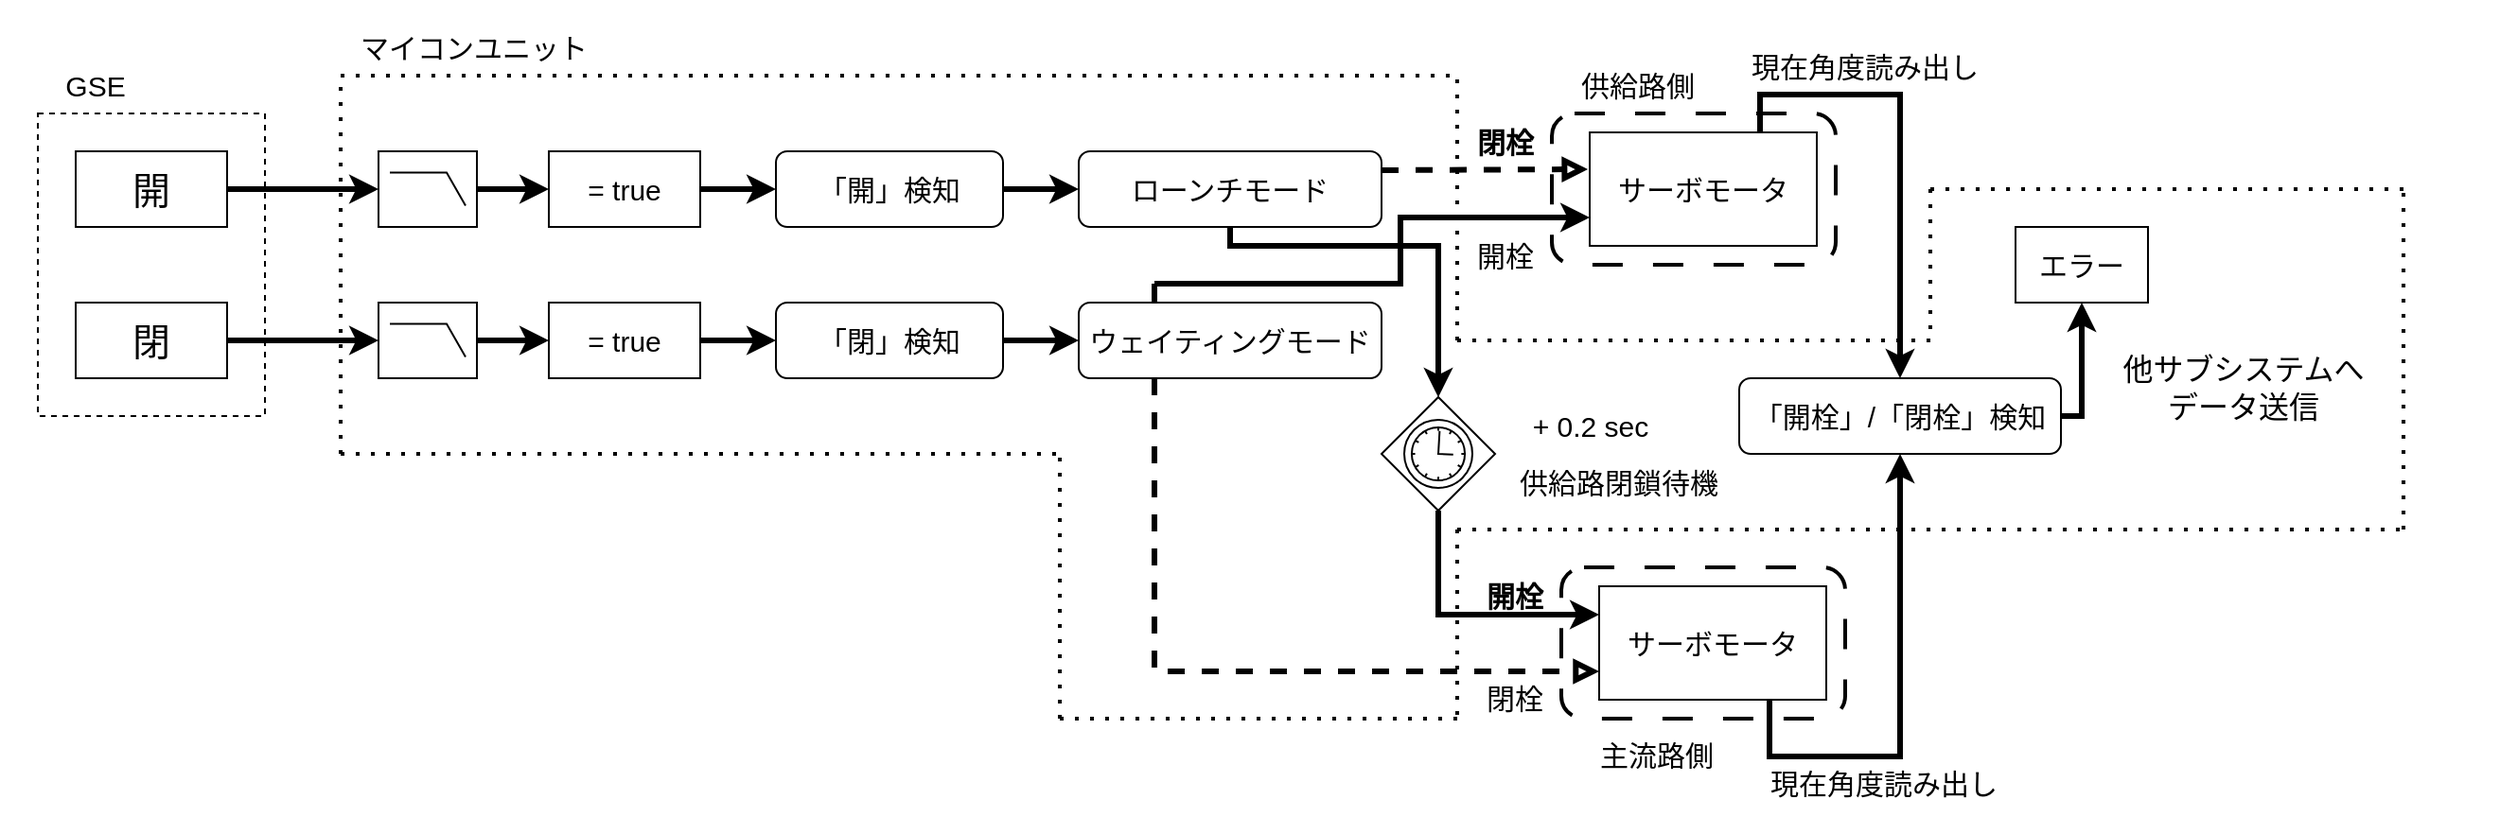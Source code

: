 <mxfile>
    <diagram id="IizSbVGATayDMfFOChP5" name="ページ1">
        <mxGraphModel dx="852" dy="517" grid="1" gridSize="10" guides="1" tooltips="1" connect="1" arrows="1" fold="1" page="1" pageScale="1" pageWidth="1169" pageHeight="827" background="#ffffff" math="0" shadow="0">
            <root>
                <mxCell id="0"/>
                <mxCell id="1" parent="0"/>
                <mxCell id="69" value="" style="rounded=0;whiteSpace=wrap;html=1;strokeColor=none;movable=0;resizable=0;rotatable=0;deletable=0;editable=0;locked=1;connectable=0;" parent="1" vertex="1">
                    <mxGeometry x="80" width="1320" height="440" as="geometry"/>
                </mxCell>
                <mxCell id="46" style="edgeStyle=elbowEdgeStyle;rounded=0;jumpSize=6;html=1;entryX=0.5;entryY=1;entryDx=0;entryDy=0;strokeWidth=3;fontSize=15;fontColor=#4D9900;endArrow=classic;endFill=1;exitX=0.75;exitY=1;exitDx=0;exitDy=0;" parent="1" source="37" target="43" edge="1">
                    <mxGeometry relative="1" as="geometry">
                        <mxPoint x="650" y="420" as="targetPoint"/>
                        <Array as="points">
                            <mxPoint x="970" y="400"/>
                        </Array>
                    </mxGeometry>
                </mxCell>
                <mxCell id="38" value="" style="rounded=1;whiteSpace=wrap;html=1;fontSize=15;fillColor=none;dashed=1;strokeWidth=2;dashPattern=8 8;" parent="1" vertex="1">
                    <mxGeometry x="905" y="300" width="150" height="80" as="geometry"/>
                </mxCell>
                <mxCell id="17" value="" style="rounded=1;whiteSpace=wrap;html=1;fontSize=15;fillColor=none;dashed=1;strokeWidth=2;dashPattern=8 8;" parent="1" vertex="1">
                    <mxGeometry x="900" y="60" width="150" height="80" as="geometry"/>
                </mxCell>
                <mxCell id="4" value="" style="rounded=0;whiteSpace=wrap;html=1;fontSize=20;fillColor=none;dashed=1;movable=0;resizable=0;rotatable=0;deletable=0;editable=0;connectable=0;" parent="1" vertex="1">
                    <mxGeometry x="100" y="60" width="120" height="160" as="geometry"/>
                </mxCell>
                <mxCell id="6" style="edgeStyle=none;html=1;fontSize=20;endArrow=classic;endFill=1;strokeWidth=3;" parent="1" source="2" edge="1">
                    <mxGeometry relative="1" as="geometry">
                        <mxPoint x="280" y="100" as="targetPoint"/>
                    </mxGeometry>
                </mxCell>
                <mxCell id="2" value="&lt;font style=&quot;font-size: 20px;&quot;&gt;開&lt;/font&gt;" style="rounded=0;whiteSpace=wrap;html=1;" parent="1" vertex="1">
                    <mxGeometry x="120" y="80" width="80" height="40" as="geometry"/>
                </mxCell>
                <mxCell id="7" style="edgeStyle=none;html=1;fontSize=20;strokeWidth=3;" parent="1" source="3" edge="1">
                    <mxGeometry relative="1" as="geometry">
                        <mxPoint x="280" y="180" as="targetPoint"/>
                    </mxGeometry>
                </mxCell>
                <mxCell id="3" value="&lt;span style=&quot;font-size: 20px;&quot;&gt;閉&lt;/span&gt;" style="rounded=0;whiteSpace=wrap;html=1;" parent="1" vertex="1">
                    <mxGeometry x="120" y="160" width="80" height="40" as="geometry"/>
                </mxCell>
                <mxCell id="23" style="edgeStyle=elbowEdgeStyle;rounded=0;elbow=vertical;html=1;entryX=0;entryY=0.5;entryDx=0;entryDy=0;strokeWidth=3;fontSize=15;endArrow=classic;endFill=1;" parent="1" source="8" target="21" edge="1">
                    <mxGeometry relative="1" as="geometry"/>
                </mxCell>
                <mxCell id="8" value="" style="verticalLabelPosition=bottom;shadow=0;dashed=0;align=center;html=1;verticalAlign=top;shape=mxgraph.electrical.logic_gates.lowpass_filter;fontSize=20;fillColor=none;" parent="1" vertex="1">
                    <mxGeometry x="280" y="160" width="52" height="40" as="geometry"/>
                </mxCell>
                <mxCell id="22" style="edgeStyle=elbowEdgeStyle;rounded=0;elbow=vertical;html=1;entryX=0;entryY=0.5;entryDx=0;entryDy=0;strokeWidth=3;fontSize=15;endArrow=classic;endFill=1;" parent="1" source="9" target="13" edge="1">
                    <mxGeometry relative="1" as="geometry"/>
                </mxCell>
                <mxCell id="9" value="" style="verticalLabelPosition=bottom;shadow=0;dashed=0;align=center;html=1;verticalAlign=top;shape=mxgraph.electrical.logic_gates.lowpass_filter;fontSize=20;fillColor=none;" parent="1" vertex="1">
                    <mxGeometry x="280" y="80" width="52" height="40" as="geometry"/>
                </mxCell>
                <mxCell id="24" style="edgeStyle=elbowEdgeStyle;rounded=0;elbow=vertical;html=1;entryX=0;entryY=0.5;entryDx=0;entryDy=0;strokeWidth=3;fontSize=15;endArrow=classic;endFill=1;" parent="1" source="13" target="14" edge="1">
                    <mxGeometry relative="1" as="geometry"/>
                </mxCell>
                <mxCell id="13" value="= true" style="rounded=0;whiteSpace=wrap;html=1;fontSize=15;fillColor=default;" parent="1" vertex="1">
                    <mxGeometry x="370" y="80" width="80" height="40" as="geometry"/>
                </mxCell>
                <mxCell id="25" style="edgeStyle=elbowEdgeStyle;rounded=0;elbow=vertical;html=1;entryX=0;entryY=0.5;entryDx=0;entryDy=0;strokeWidth=3;fontSize=15;endArrow=classic;endFill=1;" parent="1" source="14" target="15" edge="1">
                    <mxGeometry relative="1" as="geometry"/>
                </mxCell>
                <mxCell id="14" value="「開」検知" style="rounded=1;whiteSpace=wrap;html=1;fontSize=15;fillColor=default;" parent="1" vertex="1">
                    <mxGeometry x="490" y="80" width="120" height="40" as="geometry"/>
                </mxCell>
                <mxCell id="19" style="edgeStyle=elbowEdgeStyle;html=1;strokeWidth=3;fontSize=15;endArrow=block;endFill=0;rounded=0;elbow=vertical;exitX=1;exitY=0.25;exitDx=0;exitDy=0;entryX=-0.008;entryY=0.316;entryDx=0;entryDy=0;entryPerimeter=0;dashed=1;" parent="1" source="15" target="16" edge="1">
                    <mxGeometry relative="1" as="geometry">
                        <mxPoint x="860" y="88" as="targetPoint"/>
                        <mxPoint x="930" y="84.857" as="sourcePoint"/>
                    </mxGeometry>
                </mxCell>
                <mxCell id="30" style="edgeStyle=elbowEdgeStyle;rounded=0;elbow=vertical;html=1;strokeWidth=3;fontSize=15;endArrow=classic;endFill=1;entryX=0.5;entryY=0;entryDx=0;entryDy=0;entryPerimeter=0;" parent="1" source="15" target="31" edge="1">
                    <mxGeometry relative="1" as="geometry">
                        <mxPoint x="840" y="190" as="targetPoint"/>
                        <Array as="points">
                            <mxPoint x="730" y="130"/>
                        </Array>
                    </mxGeometry>
                </mxCell>
                <mxCell id="15" value="ローンチモード" style="rounded=1;whiteSpace=wrap;html=1;fontSize=15;" parent="1" vertex="1">
                    <mxGeometry x="650" y="80" width="160" height="40" as="geometry"/>
                </mxCell>
                <mxCell id="45" style="edgeStyle=elbowEdgeStyle;rounded=0;jumpSize=6;html=1;entryX=0.5;entryY=0;entryDx=0;entryDy=0;strokeWidth=3;fontSize=15;fontColor=#4D9900;endArrow=classic;endFill=1;exitX=0.75;exitY=0;exitDx=0;exitDy=0;" parent="1" source="16" target="43" edge="1">
                    <mxGeometry relative="1" as="geometry">
                        <Array as="points">
                            <mxPoint x="970" y="50"/>
                        </Array>
                    </mxGeometry>
                </mxCell>
                <mxCell id="16" value="サーボモータ" style="rounded=0;whiteSpace=wrap;html=1;fontSize=15;fillColor=default;" parent="1" vertex="1">
                    <mxGeometry x="920" y="70" width="120" height="60" as="geometry"/>
                </mxCell>
                <mxCell id="18" value="供給路側" style="text;html=1;align=center;verticalAlign=middle;resizable=0;points=[];autosize=1;strokeColor=none;fillColor=none;fontSize=15;" parent="1" vertex="1">
                    <mxGeometry x="905" y="30" width="80" height="30" as="geometry"/>
                </mxCell>
                <mxCell id="20" value="&lt;font&gt;閉栓&lt;/font&gt;" style="text;html=1;align=center;verticalAlign=middle;resizable=0;points=[];autosize=1;strokeColor=none;fillColor=none;fontSize=15;fontColor=#000000;fontStyle=1" parent="1" vertex="1">
                    <mxGeometry x="850" y="60" width="50" height="30" as="geometry"/>
                </mxCell>
                <mxCell id="27" style="edgeStyle=elbowEdgeStyle;rounded=0;elbow=vertical;html=1;entryX=0;entryY=0.5;entryDx=0;entryDy=0;strokeWidth=3;fontSize=15;endArrow=classic;endFill=1;" parent="1" source="21" target="26" edge="1">
                    <mxGeometry relative="1" as="geometry"/>
                </mxCell>
                <mxCell id="21" value="= true" style="rounded=0;whiteSpace=wrap;html=1;fontSize=15;fillColor=default;" parent="1" vertex="1">
                    <mxGeometry x="370" y="160" width="80" height="40" as="geometry"/>
                </mxCell>
                <mxCell id="29" style="edgeStyle=elbowEdgeStyle;rounded=0;elbow=vertical;html=1;entryX=0;entryY=0.5;entryDx=0;entryDy=0;strokeWidth=3;fontSize=15;endArrow=classic;endFill=1;" parent="1" source="26" target="28" edge="1">
                    <mxGeometry relative="1" as="geometry"/>
                </mxCell>
                <mxCell id="26" value="「閉」検知" style="rounded=1;whiteSpace=wrap;html=1;fontSize=15;fillColor=default;" parent="1" vertex="1">
                    <mxGeometry x="490" y="160" width="120" height="40" as="geometry"/>
                </mxCell>
                <mxCell id="34" style="edgeStyle=elbowEdgeStyle;rounded=0;html=1;strokeWidth=3;fontSize=15;endArrow=classic;endFill=1;entryX=0;entryY=0.75;entryDx=0;entryDy=0;jumpSize=6;" parent="1" target="16" edge="1">
                    <mxGeometry relative="1" as="geometry">
                        <mxPoint x="690" y="150" as="sourcePoint"/>
                        <mxPoint x="840" y="110" as="targetPoint"/>
                        <Array as="points">
                            <mxPoint x="820" y="120"/>
                        </Array>
                    </mxGeometry>
                </mxCell>
                <mxCell id="42" style="edgeStyle=elbowEdgeStyle;rounded=0;jumpSize=6;html=1;entryX=0;entryY=0.75;entryDx=0;entryDy=0;strokeWidth=3;fontSize=15;fontColor=#4D9900;endArrow=block;endFill=0;dashed=1;" parent="1" source="28" target="37" edge="1">
                    <mxGeometry relative="1" as="geometry">
                        <Array as="points">
                            <mxPoint x="690" y="270"/>
                        </Array>
                    </mxGeometry>
                </mxCell>
                <mxCell id="28" value="ウェイティングモード" style="rounded=1;whiteSpace=wrap;html=1;fontSize=15;" parent="1" vertex="1">
                    <mxGeometry x="650" y="160" width="160" height="40" as="geometry"/>
                </mxCell>
                <mxCell id="39" style="edgeStyle=elbowEdgeStyle;rounded=0;jumpSize=6;html=1;strokeWidth=3;fontSize=15;fontColor=#4D9900;endArrow=classic;endFill=1;entryX=0;entryY=0.25;entryDx=0;entryDy=0;" parent="1" source="31" target="37" edge="1">
                    <mxGeometry relative="1" as="geometry">
                        <mxPoint x="840" y="340" as="targetPoint"/>
                        <Array as="points">
                            <mxPoint x="840" y="290"/>
                        </Array>
                    </mxGeometry>
                </mxCell>
                <mxCell id="31" value="" style="points=[[0.25,0.25,0],[0.5,0,0],[0.75,0.25,0],[1,0.5,0],[0.75,0.75,0],[0.5,1,0],[0.25,0.75,0],[0,0.5,0]];shape=mxgraph.bpmn.gateway2;html=1;verticalLabelPosition=bottom;labelBackgroundColor=#ffffff;verticalAlign=top;align=center;perimeter=rhombusPerimeter;outlineConnect=0;outline=standard;symbol=timer;strokeWidth=1;fontSize=15;fillColor=none;" parent="1" vertex="1">
                    <mxGeometry x="810" y="210" width="60" height="60" as="geometry"/>
                </mxCell>
                <mxCell id="32" value="+ 0.2 sec" style="text;html=1;align=center;verticalAlign=middle;resizable=0;points=[];autosize=1;strokeColor=none;fillColor=none;fontSize=15;" parent="1" vertex="1">
                    <mxGeometry x="880" y="210" width="80" height="30" as="geometry"/>
                </mxCell>
                <mxCell id="33" value="供給路閉鎖待機" style="text;html=1;align=center;verticalAlign=middle;resizable=0;points=[];autosize=1;strokeColor=none;fillColor=none;fontSize=15;" parent="1" vertex="1">
                    <mxGeometry x="870" y="240" width="130" height="30" as="geometry"/>
                </mxCell>
                <mxCell id="35" value="" style="endArrow=none;html=1;strokeWidth=3;fontSize=15;jumpSize=6;exitX=0.25;exitY=0;exitDx=0;exitDy=0;rounded=0;" parent="1" source="28" edge="1">
                    <mxGeometry width="50" height="50" relative="1" as="geometry">
                        <mxPoint x="720" y="180" as="sourcePoint"/>
                        <mxPoint x="690" y="150" as="targetPoint"/>
                    </mxGeometry>
                </mxCell>
                <mxCell id="36" value="&lt;font&gt;開栓&lt;/font&gt;" style="text;html=1;align=center;verticalAlign=middle;resizable=0;points=[];autosize=1;strokeColor=none;fillColor=none;fontSize=15;fontColor=#000000;" parent="1" vertex="1">
                    <mxGeometry x="850" y="120" width="50" height="30" as="geometry"/>
                </mxCell>
                <mxCell id="37" value="サーボモータ" style="rounded=0;whiteSpace=wrap;html=1;fontSize=15;fillColor=default;" parent="1" vertex="1">
                    <mxGeometry x="925" y="310" width="120" height="60" as="geometry"/>
                </mxCell>
                <mxCell id="54" style="edgeStyle=elbowEdgeStyle;rounded=0;jumpSize=6;html=1;entryX=0.5;entryY=1;entryDx=0;entryDy=0;strokeWidth=3;fontSize=15;fontColor=#000000;endArrow=classic;endFill=1;" parent="1" source="43" target="53" edge="1">
                    <mxGeometry relative="1" as="geometry">
                        <Array as="points">
                            <mxPoint x="1180" y="190"/>
                        </Array>
                    </mxGeometry>
                </mxCell>
                <mxCell id="43" value="「開栓」/「閉栓」検知" style="rounded=1;whiteSpace=wrap;html=1;fontSize=15;fillColor=default;" parent="1" vertex="1">
                    <mxGeometry x="999" y="200" width="170" height="40" as="geometry"/>
                </mxCell>
                <mxCell id="47" value="&lt;font color=&quot;#000000&quot;&gt;現在角度読み出し&lt;/font&gt;" style="text;html=1;align=center;verticalAlign=middle;resizable=0;points=[];autosize=1;strokeColor=none;fillColor=none;fontSize=15;fontColor=#4D9900;" parent="1" vertex="1">
                    <mxGeometry x="995" y="20" width="140" height="30" as="geometry"/>
                </mxCell>
                <mxCell id="48" value="現在角度読み出し" style="text;html=1;align=center;verticalAlign=middle;resizable=0;points=[];autosize=1;strokeColor=none;fillColor=none;fontSize=15;fontColor=#000000;" parent="1" vertex="1">
                    <mxGeometry x="1005" y="399" width="140" height="30" as="geometry"/>
                </mxCell>
                <mxCell id="49" value="主流路側" style="text;html=1;align=center;verticalAlign=middle;resizable=0;points=[];autosize=1;strokeColor=none;fillColor=none;fontSize=15;" parent="1" vertex="1">
                    <mxGeometry x="915" y="384" width="80" height="30" as="geometry"/>
                </mxCell>
                <mxCell id="50" value="&lt;font&gt;&lt;b&gt;開栓&lt;/b&gt;&lt;/font&gt;" style="text;html=1;align=center;verticalAlign=middle;resizable=0;points=[];autosize=1;strokeColor=none;fillColor=none;fontSize=15;fontColor=#000000;" parent="1" vertex="1">
                    <mxGeometry x="855" y="300" width="50" height="30" as="geometry"/>
                </mxCell>
                <mxCell id="51" value="&lt;font&gt;閉栓&lt;/font&gt;" style="text;html=1;align=center;verticalAlign=middle;resizable=0;points=[];autosize=1;strokeColor=none;fillColor=none;fontSize=15;fontColor=#000000;" parent="1" vertex="1">
                    <mxGeometry x="855" y="354" width="50" height="30" as="geometry"/>
                </mxCell>
                <mxCell id="52" value="GSE" style="text;html=1;align=center;verticalAlign=middle;resizable=0;points=[];autosize=1;strokeColor=none;fillColor=none;fontSize=15;fontColor=#000000;" parent="1" vertex="1">
                    <mxGeometry x="100" y="30" width="60" height="30" as="geometry"/>
                </mxCell>
                <mxCell id="53" value="エラー" style="rounded=0;whiteSpace=wrap;html=1;sketch=0;strokeWidth=1;fontSize=15;fontColor=#000000;fillColor=none;" parent="1" vertex="1">
                    <mxGeometry x="1145" y="120" width="70" height="40" as="geometry"/>
                </mxCell>
                <mxCell id="55" value="" style="endArrow=none;dashed=1;html=1;dashPattern=1 3;strokeWidth=2;rounded=0;fontSize=15;fontColor=#000000;jumpSize=6;" parent="1" edge="1">
                    <mxGeometry width="50" height="50" relative="1" as="geometry">
                        <mxPoint x="260" y="40" as="sourcePoint"/>
                        <mxPoint x="850" y="40" as="targetPoint"/>
                    </mxGeometry>
                </mxCell>
                <mxCell id="57" value="" style="endArrow=none;dashed=1;html=1;dashPattern=1 3;strokeWidth=2;rounded=0;fontSize=15;fontColor=#000000;jumpSize=6;" parent="1" edge="1">
                    <mxGeometry width="50" height="50" relative="1" as="geometry">
                        <mxPoint x="850" y="180" as="sourcePoint"/>
                        <mxPoint x="850" y="40" as="targetPoint"/>
                    </mxGeometry>
                </mxCell>
                <mxCell id="58" value="" style="endArrow=none;dashed=1;html=1;dashPattern=1 3;strokeWidth=2;rounded=0;fontSize=15;fontColor=#000000;jumpSize=6;" parent="1" edge="1">
                    <mxGeometry width="50" height="50" relative="1" as="geometry">
                        <mxPoint x="850" y="180" as="sourcePoint"/>
                        <mxPoint x="1100" y="180" as="targetPoint"/>
                    </mxGeometry>
                </mxCell>
                <mxCell id="59" value="" style="endArrow=none;dashed=1;html=1;dashPattern=1 3;strokeWidth=2;rounded=0;fontSize=15;fontColor=#000000;jumpSize=6;" parent="1" edge="1">
                    <mxGeometry width="50" height="50" relative="1" as="geometry">
                        <mxPoint x="1100" y="100" as="sourcePoint"/>
                        <mxPoint x="1100" y="180" as="targetPoint"/>
                    </mxGeometry>
                </mxCell>
                <mxCell id="60" value="" style="endArrow=none;dashed=1;html=1;dashPattern=1 3;strokeWidth=2;rounded=0;fontSize=15;fontColor=#000000;jumpSize=6;" parent="1" edge="1">
                    <mxGeometry width="50" height="50" relative="1" as="geometry">
                        <mxPoint x="1100" y="100" as="sourcePoint"/>
                        <mxPoint x="1350" y="100" as="targetPoint"/>
                    </mxGeometry>
                </mxCell>
                <mxCell id="61" value="" style="endArrow=none;dashed=1;html=1;dashPattern=1 3;strokeWidth=2;rounded=0;fontSize=15;fontColor=#000000;jumpSize=6;" parent="1" edge="1">
                    <mxGeometry width="50" height="50" relative="1" as="geometry">
                        <mxPoint x="1350" y="280" as="sourcePoint"/>
                        <mxPoint x="1350" y="100" as="targetPoint"/>
                    </mxGeometry>
                </mxCell>
                <mxCell id="62" value="" style="endArrow=none;dashed=1;html=1;dashPattern=1 3;strokeWidth=2;rounded=0;fontSize=15;fontColor=#000000;jumpSize=6;" parent="1" edge="1">
                    <mxGeometry width="50" height="50" relative="1" as="geometry">
                        <mxPoint x="850" y="280" as="sourcePoint"/>
                        <mxPoint x="1350" y="280" as="targetPoint"/>
                    </mxGeometry>
                </mxCell>
                <mxCell id="63" value="" style="endArrow=none;dashed=1;html=1;dashPattern=1 3;strokeWidth=2;rounded=0;fontSize=15;fontColor=#000000;jumpSize=6;" parent="1" edge="1">
                    <mxGeometry width="50" height="50" relative="1" as="geometry">
                        <mxPoint x="850" y="280" as="sourcePoint"/>
                        <mxPoint x="850" y="380" as="targetPoint"/>
                    </mxGeometry>
                </mxCell>
                <mxCell id="64" value="" style="endArrow=none;dashed=1;html=1;dashPattern=1 3;strokeWidth=2;rounded=0;fontSize=15;fontColor=#000000;jumpSize=6;" parent="1" edge="1">
                    <mxGeometry width="50" height="50" relative="1" as="geometry">
                        <mxPoint x="640" y="380" as="sourcePoint"/>
                        <mxPoint x="850" y="380" as="targetPoint"/>
                    </mxGeometry>
                </mxCell>
                <mxCell id="65" value="" style="endArrow=none;dashed=1;html=1;dashPattern=1 3;strokeWidth=2;rounded=0;fontSize=15;fontColor=#000000;jumpSize=6;" parent="1" edge="1">
                    <mxGeometry width="50" height="50" relative="1" as="geometry">
                        <mxPoint x="260" y="240" as="sourcePoint"/>
                        <mxPoint x="260" y="40" as="targetPoint"/>
                    </mxGeometry>
                </mxCell>
                <mxCell id="66" value="" style="endArrow=none;dashed=1;html=1;dashPattern=1 3;strokeWidth=2;rounded=0;fontSize=15;fontColor=#000000;jumpSize=6;" parent="1" edge="1">
                    <mxGeometry width="50" height="50" relative="1" as="geometry">
                        <mxPoint x="640" y="380" as="sourcePoint"/>
                        <mxPoint x="640" y="240" as="targetPoint"/>
                    </mxGeometry>
                </mxCell>
                <mxCell id="67" value="" style="endArrow=none;dashed=1;html=1;dashPattern=1 3;strokeWidth=2;rounded=0;fontSize=15;fontColor=#000000;jumpSize=6;" parent="1" edge="1">
                    <mxGeometry width="50" height="50" relative="1" as="geometry">
                        <mxPoint x="260" y="240" as="sourcePoint"/>
                        <mxPoint x="640" y="240" as="targetPoint"/>
                    </mxGeometry>
                </mxCell>
                <mxCell id="68" value="マイコンユニット" style="text;html=1;align=center;verticalAlign=middle;resizable=0;points=[];autosize=1;strokeColor=none;fillColor=none;fontSize=15;fontColor=#000000;" parent="1" vertex="1">
                    <mxGeometry x="260" y="10" width="140" height="30" as="geometry"/>
                </mxCell>
                <mxCell id="71" value="&lt;div&gt;&lt;font style=&quot;font-size: 16px;&quot;&gt;他サブシステムへ&lt;/font&gt;&lt;/div&gt;&lt;font style=&quot;font-size: 16px;&quot;&gt;データ送信&lt;/font&gt;" style="text;html=1;align=center;verticalAlign=middle;resizable=0;points=[];autosize=1;strokeColor=none;fillColor=none;" vertex="1" parent="1">
                    <mxGeometry x="1190" y="180" width="150" height="50" as="geometry"/>
                </mxCell>
            </root>
        </mxGraphModel>
    </diagram>
</mxfile>